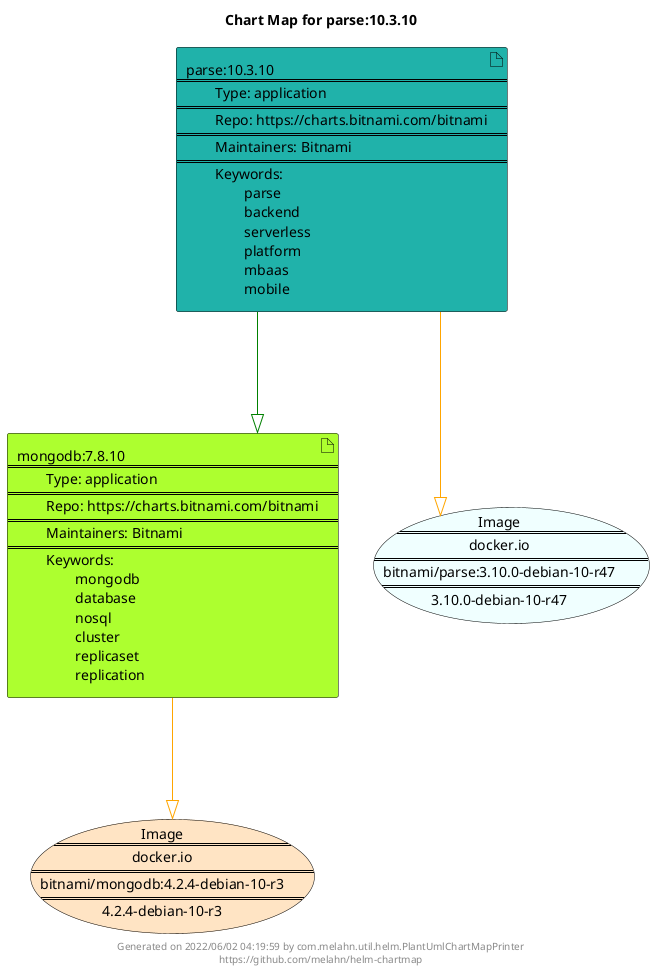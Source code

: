 @startuml
skinparam linetype ortho
skinparam backgroundColor white
skinparam usecaseBorderColor black
skinparam usecaseArrowColor LightSlateGray
skinparam artifactBorderColor black
skinparam artifactArrowColor LightSlateGray

title Chart Map for parse:10.3.10

'There are 2 referenced Helm Charts
artifact "mongodb:7.8.10\n====\n\tType: application\n====\n\tRepo: https://charts.bitnami.com/bitnami\n====\n\tMaintainers: Bitnami\n====\n\tKeywords: \n\t\tmongodb\n\t\tdatabase\n\t\tnosql\n\t\tcluster\n\t\treplicaset\n\t\treplication" as mongodb_7_8_10 #GreenYellow
artifact "parse:10.3.10\n====\n\tType: application\n====\n\tRepo: https://charts.bitnami.com/bitnami\n====\n\tMaintainers: Bitnami\n====\n\tKeywords: \n\t\tparse\n\t\tbackend\n\t\tserverless\n\t\tplatform\n\t\tmbaas\n\t\tmobile" as parse_10_3_10 #LightSeaGreen

'There are 2 referenced Docker Images
usecase "Image\n====\ndocker.io\n====\nbitnami/parse:3.10.0-debian-10-r47\n====\n3.10.0-debian-10-r47" as docker_io_bitnami_parse_3_10_0_debian_10_r47 #Azure
usecase "Image\n====\ndocker.io\n====\nbitnami/mongodb:4.2.4-debian-10-r3\n====\n4.2.4-debian-10-r3" as docker_io_bitnami_mongodb_4_2_4_debian_10_r3 #Bisque

'Chart Dependencies
parse_10_3_10--[#green]-|>mongodb_7_8_10
mongodb_7_8_10--[#orange]-|>docker_io_bitnami_mongodb_4_2_4_debian_10_r3
parse_10_3_10--[#orange]-|>docker_io_bitnami_parse_3_10_0_debian_10_r47

center footer Generated on 2022/06/02 04:19:59 by com.melahn.util.helm.PlantUmlChartMapPrinter\nhttps://github.com/melahn/helm-chartmap
@enduml
